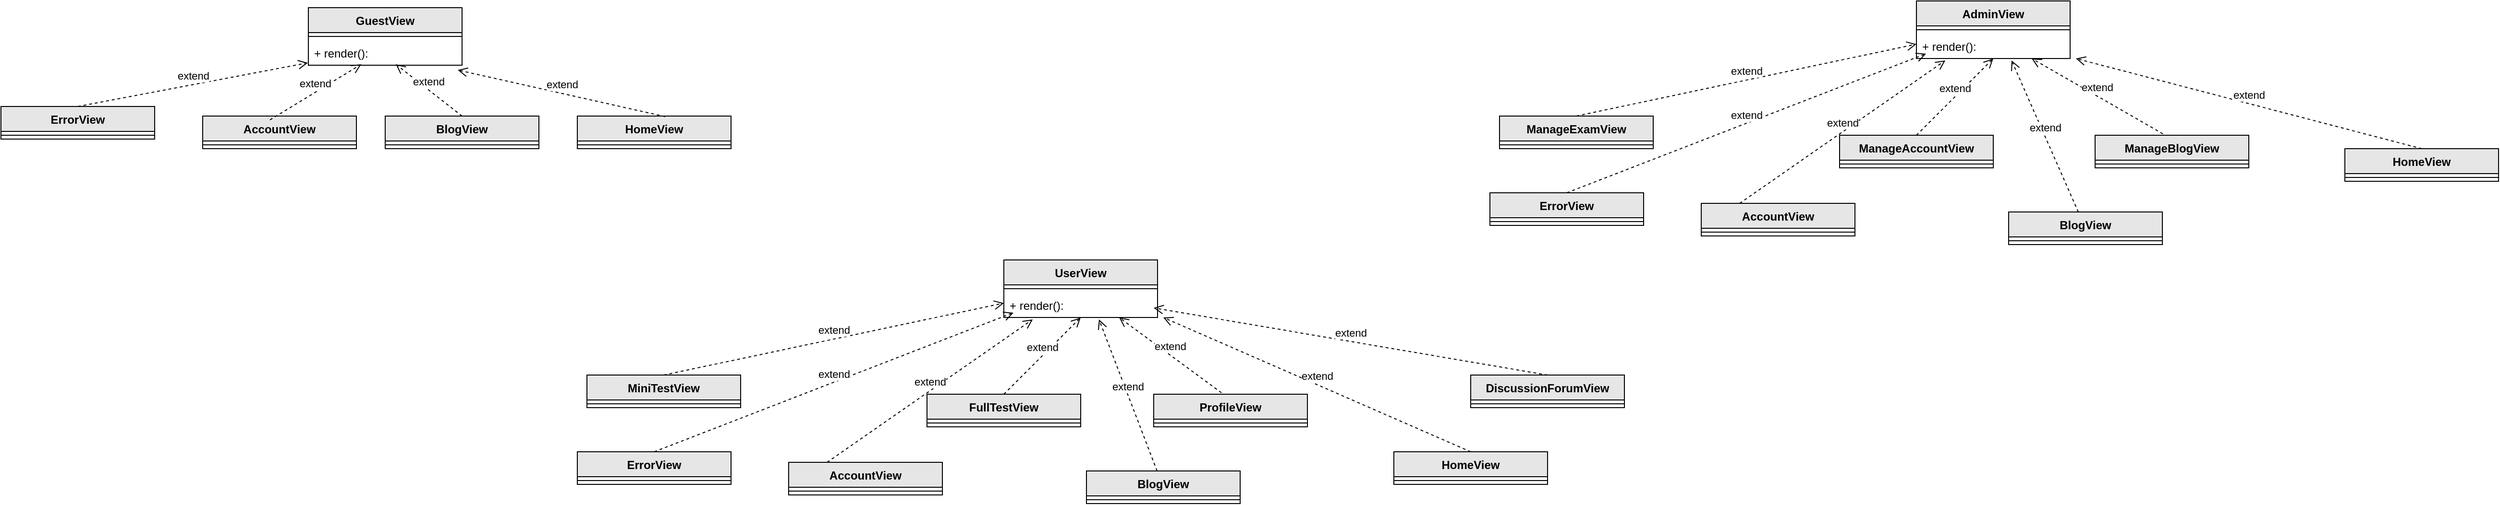 <mxfile version="20.0.4" type="google"><diagram id="C5RBs43oDa-KdzZeNtuy" name="Page-1"><mxGraphModel grid="1" page="1" gridSize="10" guides="1" tooltips="1" connect="1" arrows="1" fold="1" pageScale="1" pageWidth="827" pageHeight="1169" math="0" shadow="0"><root><mxCell id="WIyWlLk6GJQsqaUBKTNV-0"/><mxCell id="WIyWlLk6GJQsqaUBKTNV-1" parent="WIyWlLk6GJQsqaUBKTNV-0"/><mxCell id="NBAz4ZTxGO9m3H9l6TMG-24" value="ProfileView" style="swimlane;fontStyle=1;align=center;verticalAlign=top;childLayout=stackLayout;horizontal=1;startSize=26;horizontalStack=0;resizeParent=1;resizeParentMax=0;resizeLast=0;collapsible=1;marginBottom=0;fillColor=#E6E6E6;" vertex="1" parent="WIyWlLk6GJQsqaUBKTNV-1"><mxGeometry x="410" y="480" width="160" height="34" as="geometry"/></mxCell><mxCell id="NBAz4ZTxGO9m3H9l6TMG-25" value="" style="line;strokeWidth=1;fillColor=none;align=left;verticalAlign=middle;spacingTop=-1;spacingLeft=3;spacingRight=3;rotatable=0;labelPosition=right;points=[];portConstraint=eastwest;" vertex="1" parent="NBAz4ZTxGO9m3H9l6TMG-24"><mxGeometry y="26" width="160" height="8" as="geometry"/></mxCell><mxCell id="NBAz4ZTxGO9m3H9l6TMG-27" value="FullTestView" style="swimlane;fontStyle=1;align=center;verticalAlign=top;childLayout=stackLayout;horizontal=1;startSize=26;horizontalStack=0;resizeParent=1;resizeParentMax=0;resizeLast=0;collapsible=1;marginBottom=0;fillColor=#E6E6E6;" vertex="1" parent="WIyWlLk6GJQsqaUBKTNV-1"><mxGeometry x="174" y="480" width="160" height="34" as="geometry"/></mxCell><mxCell id="NBAz4ZTxGO9m3H9l6TMG-28" value="" style="line;strokeWidth=1;fillColor=none;align=left;verticalAlign=middle;spacingTop=-1;spacingLeft=3;spacingRight=3;rotatable=0;labelPosition=right;points=[];portConstraint=eastwest;" vertex="1" parent="NBAz4ZTxGO9m3H9l6TMG-27"><mxGeometry y="26" width="160" height="8" as="geometry"/></mxCell><mxCell id="NBAz4ZTxGO9m3H9l6TMG-30" value="MiniTestView" style="swimlane;fontStyle=1;align=center;verticalAlign=top;childLayout=stackLayout;horizontal=1;startSize=26;horizontalStack=0;resizeParent=1;resizeParentMax=0;resizeLast=0;collapsible=1;marginBottom=0;fillColor=#E6E6E6;" vertex="1" parent="WIyWlLk6GJQsqaUBKTNV-1"><mxGeometry x="-180" y="460" width="160" height="34" as="geometry"/></mxCell><mxCell id="NBAz4ZTxGO9m3H9l6TMG-31" value="" style="line;strokeWidth=1;fillColor=none;align=left;verticalAlign=middle;spacingTop=-1;spacingLeft=3;spacingRight=3;rotatable=0;labelPosition=right;points=[];portConstraint=eastwest;" vertex="1" parent="NBAz4ZTxGO9m3H9l6TMG-30"><mxGeometry y="26" width="160" height="8" as="geometry"/></mxCell><mxCell id="NBAz4ZTxGO9m3H9l6TMG-33" value="DiscussionForumView" style="swimlane;fontStyle=1;align=center;verticalAlign=top;childLayout=stackLayout;horizontal=1;startSize=26;horizontalStack=0;resizeParent=1;resizeParentMax=0;resizeLast=0;collapsible=1;marginBottom=0;fillColor=#E6E6E6;" vertex="1" parent="WIyWlLk6GJQsqaUBKTNV-1"><mxGeometry x="740" y="460" width="160" height="34" as="geometry"/></mxCell><mxCell id="NBAz4ZTxGO9m3H9l6TMG-34" value="" style="line;strokeWidth=1;fillColor=none;align=left;verticalAlign=middle;spacingTop=-1;spacingLeft=3;spacingRight=3;rotatable=0;labelPosition=right;points=[];portConstraint=eastwest;" vertex="1" parent="NBAz4ZTxGO9m3H9l6TMG-33"><mxGeometry y="26" width="160" height="8" as="geometry"/></mxCell><mxCell id="NBAz4ZTxGO9m3H9l6TMG-36" value="UserView" style="swimlane;fontStyle=1;align=center;verticalAlign=top;childLayout=stackLayout;horizontal=1;startSize=26;horizontalStack=0;resizeParent=1;resizeParentMax=0;resizeLast=0;collapsible=1;marginBottom=0;fillColor=#E6E6E6;" vertex="1" parent="WIyWlLk6GJQsqaUBKTNV-1"><mxGeometry x="254" y="340" width="160" height="60" as="geometry"/></mxCell><mxCell id="NBAz4ZTxGO9m3H9l6TMG-37" value="" style="line;strokeWidth=1;fillColor=none;align=left;verticalAlign=middle;spacingTop=-1;spacingLeft=3;spacingRight=3;rotatable=0;labelPosition=right;points=[];portConstraint=eastwest;" vertex="1" parent="NBAz4ZTxGO9m3H9l6TMG-36"><mxGeometry y="26" width="160" height="8" as="geometry"/></mxCell><mxCell id="NBAz4ZTxGO9m3H9l6TMG-51" value="+ render():" style="text;strokeColor=none;fillColor=none;align=left;verticalAlign=top;spacingLeft=4;spacingRight=4;overflow=hidden;rotatable=0;points=[[0,0.5],[1,0.5]];portConstraint=eastwest;" vertex="1" parent="NBAz4ZTxGO9m3H9l6TMG-36"><mxGeometry y="34" width="160" height="26" as="geometry"/></mxCell><mxCell id="NBAz4ZTxGO9m3H9l6TMG-39" value="extend" style="html=1;verticalAlign=bottom;endArrow=open;dashed=1;endSize=8;rounded=0;entryX=0.75;entryY=1;entryDx=0;entryDy=0;exitX=0.441;exitY=-0.044;exitDx=0;exitDy=0;exitPerimeter=0;" edge="1" parent="WIyWlLk6GJQsqaUBKTNV-1" source="NBAz4ZTxGO9m3H9l6TMG-24" target="NBAz4ZTxGO9m3H9l6TMG-36"><mxGeometry relative="1" as="geometry"><mxPoint x="460.005" y="466" as="sourcePoint"/><mxPoint x="330" y="400" as="targetPoint"/></mxGeometry></mxCell><mxCell id="NBAz4ZTxGO9m3H9l6TMG-40" value="extend" style="html=1;verticalAlign=bottom;endArrow=open;dashed=1;endSize=8;rounded=0;exitX=0.5;exitY=0;exitDx=0;exitDy=0;" edge="1" parent="WIyWlLk6GJQsqaUBKTNV-1" source="NBAz4ZTxGO9m3H9l6TMG-33"><mxGeometry relative="1" as="geometry"><mxPoint x="530.005" y="452" as="sourcePoint"/><mxPoint x="410" y="390" as="targetPoint"/></mxGeometry></mxCell><mxCell id="NBAz4ZTxGO9m3H9l6TMG-41" value="extend" style="html=1;verticalAlign=bottom;endArrow=open;dashed=1;endSize=8;rounded=0;entryX=0.5;entryY=1;entryDx=0;entryDy=0;exitX=0.5;exitY=0;exitDx=0;exitDy=0;" edge="1" parent="WIyWlLk6GJQsqaUBKTNV-1" source="NBAz4ZTxGO9m3H9l6TMG-27" target="NBAz4ZTxGO9m3H9l6TMG-36"><mxGeometry relative="1" as="geometry"><mxPoint x="390.005" y="476" as="sourcePoint"/><mxPoint x="300" y="404" as="targetPoint"/></mxGeometry></mxCell><mxCell id="NBAz4ZTxGO9m3H9l6TMG-42" value="extend" style="html=1;verticalAlign=bottom;endArrow=open;dashed=1;endSize=8;rounded=0;entryX=0;entryY=0.75;entryDx=0;entryDy=0;exitX=0.5;exitY=0;exitDx=0;exitDy=0;" edge="1" parent="WIyWlLk6GJQsqaUBKTNV-1" source="NBAz4ZTxGO9m3H9l6TMG-30" target="NBAz4ZTxGO9m3H9l6TMG-36"><mxGeometry relative="1" as="geometry"><mxPoint x="50" y="442" as="sourcePoint"/><mxPoint x="140" y="370" as="targetPoint"/></mxGeometry></mxCell><mxCell id="NBAz4ZTxGO9m3H9l6TMG-46" value="GuestView" style="swimlane;fontStyle=1;align=center;verticalAlign=top;childLayout=stackLayout;horizontal=1;startSize=26;horizontalStack=0;resizeParent=1;resizeParentMax=0;resizeLast=0;collapsible=1;marginBottom=0;fillColor=#E6E6E6;" vertex="1" parent="WIyWlLk6GJQsqaUBKTNV-1"><mxGeometry x="-470" y="77" width="160" height="60" as="geometry"/></mxCell><mxCell id="NBAz4ZTxGO9m3H9l6TMG-47" value="" style="line;strokeWidth=1;fillColor=none;align=left;verticalAlign=middle;spacingTop=-1;spacingLeft=3;spacingRight=3;rotatable=0;labelPosition=right;points=[];portConstraint=eastwest;" vertex="1" parent="NBAz4ZTxGO9m3H9l6TMG-46"><mxGeometry y="26" width="160" height="8" as="geometry"/></mxCell><mxCell id="NBAz4ZTxGO9m3H9l6TMG-45" value="+ render():" style="text;strokeColor=none;fillColor=none;align=left;verticalAlign=top;spacingLeft=4;spacingRight=4;overflow=hidden;rotatable=0;points=[[0,0.5],[1,0.5]];portConstraint=eastwest;" vertex="1" parent="NBAz4ZTxGO9m3H9l6TMG-46"><mxGeometry y="34" width="160" height="26" as="geometry"/></mxCell><mxCell id="NBAz4ZTxGO9m3H9l6TMG-49" value="extend" style="html=1;verticalAlign=bottom;endArrow=open;dashed=1;endSize=8;rounded=0;entryX=-0.003;entryY=0.904;entryDx=0;entryDy=0;exitX=0.5;exitY=0;exitDx=0;exitDy=0;entryPerimeter=0;" edge="1" parent="WIyWlLk6GJQsqaUBKTNV-1" source="NBAz4ZTxGO9m3H9l6TMG-52" target="NBAz4ZTxGO9m3H9l6TMG-45"><mxGeometry relative="1" as="geometry"><mxPoint x="-230" y="177" as="sourcePoint"/><mxPoint x="-70" y="237" as="targetPoint"/></mxGeometry></mxCell><mxCell id="NBAz4ZTxGO9m3H9l6TMG-52" value="ErrorView" style="swimlane;fontStyle=1;align=center;verticalAlign=top;childLayout=stackLayout;horizontal=1;startSize=26;horizontalStack=0;resizeParent=1;resizeParentMax=0;resizeLast=0;collapsible=1;marginBottom=0;fillColor=#E6E6E6;" vertex="1" parent="WIyWlLk6GJQsqaUBKTNV-1"><mxGeometry x="-790" y="180" width="160" height="34" as="geometry"/></mxCell><mxCell id="NBAz4ZTxGO9m3H9l6TMG-53" value="" style="line;strokeWidth=1;fillColor=none;align=left;verticalAlign=middle;spacingTop=-1;spacingLeft=3;spacingRight=3;rotatable=0;labelPosition=right;points=[];portConstraint=eastwest;" vertex="1" parent="NBAz4ZTxGO9m3H9l6TMG-52"><mxGeometry y="26" width="160" height="8" as="geometry"/></mxCell><mxCell id="NBAz4ZTxGO9m3H9l6TMG-55" value="AccountView" style="swimlane;fontStyle=1;align=center;verticalAlign=top;childLayout=stackLayout;horizontal=1;startSize=26;horizontalStack=0;resizeParent=1;resizeParentMax=0;resizeLast=0;collapsible=1;marginBottom=0;fillColor=#E6E6E6;" vertex="1" parent="WIyWlLk6GJQsqaUBKTNV-1"><mxGeometry x="-580" y="190" width="160" height="34" as="geometry"/></mxCell><mxCell id="NBAz4ZTxGO9m3H9l6TMG-56" value="" style="line;strokeWidth=1;fillColor=none;align=left;verticalAlign=middle;spacingTop=-1;spacingLeft=3;spacingRight=3;rotatable=0;labelPosition=right;points=[];portConstraint=eastwest;" vertex="1" parent="NBAz4ZTxGO9m3H9l6TMG-55"><mxGeometry y="26" width="160" height="8" as="geometry"/></mxCell><mxCell id="NBAz4ZTxGO9m3H9l6TMG-58" value="BlogView" style="swimlane;fontStyle=1;align=center;verticalAlign=top;childLayout=stackLayout;horizontal=1;startSize=26;horizontalStack=0;resizeParent=1;resizeParentMax=0;resizeLast=0;collapsible=1;marginBottom=0;fillColor=#E6E6E6;" vertex="1" parent="WIyWlLk6GJQsqaUBKTNV-1"><mxGeometry x="-390" y="190" width="160" height="34" as="geometry"/></mxCell><mxCell id="NBAz4ZTxGO9m3H9l6TMG-59" value="" style="line;strokeWidth=1;fillColor=none;align=left;verticalAlign=middle;spacingTop=-1;spacingLeft=3;spacingRight=3;rotatable=0;labelPosition=right;points=[];portConstraint=eastwest;" vertex="1" parent="NBAz4ZTxGO9m3H9l6TMG-58"><mxGeometry y="26" width="160" height="8" as="geometry"/></mxCell><mxCell id="NBAz4ZTxGO9m3H9l6TMG-60" value="HomeView" style="swimlane;fontStyle=1;align=center;verticalAlign=top;childLayout=stackLayout;horizontal=1;startSize=26;horizontalStack=0;resizeParent=1;resizeParentMax=0;resizeLast=0;collapsible=1;marginBottom=0;fillColor=#E6E6E6;" vertex="1" parent="WIyWlLk6GJQsqaUBKTNV-1"><mxGeometry x="-190" y="190" width="160" height="34" as="geometry"/></mxCell><mxCell id="NBAz4ZTxGO9m3H9l6TMG-61" value="" style="line;strokeWidth=1;fillColor=none;align=left;verticalAlign=middle;spacingTop=-1;spacingLeft=3;spacingRight=3;rotatable=0;labelPosition=right;points=[];portConstraint=eastwest;" vertex="1" parent="NBAz4ZTxGO9m3H9l6TMG-60"><mxGeometry y="26" width="160" height="8" as="geometry"/></mxCell><mxCell id="NBAz4ZTxGO9m3H9l6TMG-63" value="extend" style="html=1;verticalAlign=bottom;endArrow=open;dashed=1;endSize=8;rounded=0;entryX=0.344;entryY=0.962;entryDx=0;entryDy=0;exitX=0.438;exitY=0.117;exitDx=0;exitDy=0;entryPerimeter=0;exitPerimeter=0;" edge="1" parent="WIyWlLk6GJQsqaUBKTNV-1" source="NBAz4ZTxGO9m3H9l6TMG-55" target="NBAz4ZTxGO9m3H9l6TMG-45"><mxGeometry relative="1" as="geometry"><mxPoint x="-700" y="190" as="sourcePoint"/><mxPoint x="-380" y="147" as="targetPoint"/></mxGeometry></mxCell><mxCell id="NBAz4ZTxGO9m3H9l6TMG-64" value="extend" style="html=1;verticalAlign=bottom;endArrow=open;dashed=1;endSize=8;rounded=0;entryX=0.569;entryY=0.962;entryDx=0;entryDy=0;exitX=0.5;exitY=0;exitDx=0;exitDy=0;entryPerimeter=0;" edge="1" parent="WIyWlLk6GJQsqaUBKTNV-1" source="NBAz4ZTxGO9m3H9l6TMG-58" target="NBAz4ZTxGO9m3H9l6TMG-45"><mxGeometry relative="1" as="geometry"><mxPoint x="-690" y="200" as="sourcePoint"/><mxPoint x="-370" y="157" as="targetPoint"/></mxGeometry></mxCell><mxCell id="NBAz4ZTxGO9m3H9l6TMG-65" value="extend" style="html=1;verticalAlign=bottom;endArrow=open;dashed=1;endSize=8;rounded=0;exitX=0.572;exitY=0.017;exitDx=0;exitDy=0;entryX=0.972;entryY=1.193;entryDx=0;entryDy=0;entryPerimeter=0;exitPerimeter=0;" edge="1" parent="WIyWlLk6GJQsqaUBKTNV-1" source="NBAz4ZTxGO9m3H9l6TMG-60" target="NBAz4ZTxGO9m3H9l6TMG-45"><mxGeometry relative="1" as="geometry"><mxPoint x="-680" y="210" as="sourcePoint"/><mxPoint x="-360" y="167" as="targetPoint"/></mxGeometry></mxCell><mxCell id="NBAz4ZTxGO9m3H9l6TMG-66" value="ErrorView" style="swimlane;fontStyle=1;align=center;verticalAlign=top;childLayout=stackLayout;horizontal=1;startSize=26;horizontalStack=0;resizeParent=1;resizeParentMax=0;resizeLast=0;collapsible=1;marginBottom=0;fillColor=#E6E6E6;" vertex="1" parent="WIyWlLk6GJQsqaUBKTNV-1"><mxGeometry x="-190" y="540" width="160" height="34" as="geometry"/></mxCell><mxCell id="NBAz4ZTxGO9m3H9l6TMG-67" value="" style="line;strokeWidth=1;fillColor=none;align=left;verticalAlign=middle;spacingTop=-1;spacingLeft=3;spacingRight=3;rotatable=0;labelPosition=right;points=[];portConstraint=eastwest;" vertex="1" parent="NBAz4ZTxGO9m3H9l6TMG-66"><mxGeometry y="26" width="160" height="8" as="geometry"/></mxCell><mxCell id="NBAz4ZTxGO9m3H9l6TMG-68" value="AccountView" style="swimlane;fontStyle=1;align=center;verticalAlign=top;childLayout=stackLayout;horizontal=1;startSize=26;horizontalStack=0;resizeParent=1;resizeParentMax=0;resizeLast=0;collapsible=1;marginBottom=0;fillColor=#E6E6E6;" vertex="1" parent="WIyWlLk6GJQsqaUBKTNV-1"><mxGeometry x="30" y="551" width="160" height="34" as="geometry"/></mxCell><mxCell id="NBAz4ZTxGO9m3H9l6TMG-69" value="" style="line;strokeWidth=1;fillColor=none;align=left;verticalAlign=middle;spacingTop=-1;spacingLeft=3;spacingRight=3;rotatable=0;labelPosition=right;points=[];portConstraint=eastwest;" vertex="1" parent="NBAz4ZTxGO9m3H9l6TMG-68"><mxGeometry y="26" width="160" height="8" as="geometry"/></mxCell><mxCell id="NBAz4ZTxGO9m3H9l6TMG-70" value="BlogView" style="swimlane;fontStyle=1;align=center;verticalAlign=top;childLayout=stackLayout;horizontal=1;startSize=26;horizontalStack=0;resizeParent=1;resizeParentMax=0;resizeLast=0;collapsible=1;marginBottom=0;fillColor=#E6E6E6;" vertex="1" parent="WIyWlLk6GJQsqaUBKTNV-1"><mxGeometry x="340" y="560" width="160" height="34" as="geometry"/></mxCell><mxCell id="NBAz4ZTxGO9m3H9l6TMG-71" value="" style="line;strokeWidth=1;fillColor=none;align=left;verticalAlign=middle;spacingTop=-1;spacingLeft=3;spacingRight=3;rotatable=0;labelPosition=right;points=[];portConstraint=eastwest;" vertex="1" parent="NBAz4ZTxGO9m3H9l6TMG-70"><mxGeometry y="26" width="160" height="8" as="geometry"/></mxCell><mxCell id="NBAz4ZTxGO9m3H9l6TMG-72" value="HomeView" style="swimlane;fontStyle=1;align=center;verticalAlign=top;childLayout=stackLayout;horizontal=1;startSize=26;horizontalStack=0;resizeParent=1;resizeParentMax=0;resizeLast=0;collapsible=1;marginBottom=0;fillColor=#E6E6E6;" vertex="1" parent="WIyWlLk6GJQsqaUBKTNV-1"><mxGeometry x="660" y="540" width="160" height="34" as="geometry"/></mxCell><mxCell id="NBAz4ZTxGO9m3H9l6TMG-73" value="" style="line;strokeWidth=1;fillColor=none;align=left;verticalAlign=middle;spacingTop=-1;spacingLeft=3;spacingRight=3;rotatable=0;labelPosition=right;points=[];portConstraint=eastwest;" vertex="1" parent="NBAz4ZTxGO9m3H9l6TMG-72"><mxGeometry y="26" width="160" height="8" as="geometry"/></mxCell><mxCell id="NBAz4ZTxGO9m3H9l6TMG-75" value="extend" style="html=1;verticalAlign=bottom;endArrow=open;dashed=1;endSize=8;rounded=0;entryX=0;entryY=0.75;entryDx=0;entryDy=0;exitX=0.5;exitY=0;exitDx=0;exitDy=0;" edge="1" parent="WIyWlLk6GJQsqaUBKTNV-1" source="NBAz4ZTxGO9m3H9l6TMG-66"><mxGeometry relative="1" as="geometry"><mxPoint x="-90" y="470" as="sourcePoint"/><mxPoint x="264" y="395" as="targetPoint"/></mxGeometry></mxCell><mxCell id="NBAz4ZTxGO9m3H9l6TMG-76" value="extend" style="html=1;verticalAlign=bottom;endArrow=open;dashed=1;endSize=8;rounded=0;entryX=0.188;entryY=1.078;entryDx=0;entryDy=0;entryPerimeter=0;exitX=0.25;exitY=0;exitDx=0;exitDy=0;" edge="1" parent="WIyWlLk6GJQsqaUBKTNV-1" source="NBAz4ZTxGO9m3H9l6TMG-68" target="NBAz4ZTxGO9m3H9l6TMG-51"><mxGeometry relative="1" as="geometry"><mxPoint x="250" y="476" as="sourcePoint"/><mxPoint x="344" y="410" as="targetPoint"/></mxGeometry></mxCell><mxCell id="NBAz4ZTxGO9m3H9l6TMG-77" value="extend" style="html=1;verticalAlign=bottom;endArrow=open;dashed=1;endSize=8;rounded=0;entryX=0.619;entryY=1.078;entryDx=0;entryDy=0;entryPerimeter=0;" edge="1" parent="WIyWlLk6GJQsqaUBKTNV-1" source="NBAz4ZTxGO9m3H9l6TMG-70" target="NBAz4ZTxGO9m3H9l6TMG-51"><mxGeometry relative="1" as="geometry"><mxPoint x="80" y="561" as="sourcePoint"/><mxPoint x="294.08" y="412.028" as="targetPoint"/></mxGeometry></mxCell><mxCell id="NBAz4ZTxGO9m3H9l6TMG-78" value="extend" style="html=1;verticalAlign=bottom;endArrow=open;dashed=1;endSize=8;rounded=0;exitX=0.5;exitY=0;exitDx=0;exitDy=0;" edge="1" parent="WIyWlLk6GJQsqaUBKTNV-1" source="NBAz4ZTxGO9m3H9l6TMG-72"><mxGeometry relative="1" as="geometry"><mxPoint x="830" y="470" as="sourcePoint"/><mxPoint x="420" y="400" as="targetPoint"/></mxGeometry></mxCell><mxCell id="NBAz4ZTxGO9m3H9l6TMG-79" value="ManageBlogView" style="swimlane;fontStyle=1;align=center;verticalAlign=top;childLayout=stackLayout;horizontal=1;startSize=26;horizontalStack=0;resizeParent=1;resizeParentMax=0;resizeLast=0;collapsible=1;marginBottom=0;fillColor=#E6E6E6;" vertex="1" parent="WIyWlLk6GJQsqaUBKTNV-1"><mxGeometry x="1390" y="210" width="160" height="34" as="geometry"/></mxCell><mxCell id="NBAz4ZTxGO9m3H9l6TMG-80" value="" style="line;strokeWidth=1;fillColor=none;align=left;verticalAlign=middle;spacingTop=-1;spacingLeft=3;spacingRight=3;rotatable=0;labelPosition=right;points=[];portConstraint=eastwest;" vertex="1" parent="NBAz4ZTxGO9m3H9l6TMG-79"><mxGeometry y="26" width="160" height="8" as="geometry"/></mxCell><mxCell id="NBAz4ZTxGO9m3H9l6TMG-81" value="ManageAccountView" style="swimlane;fontStyle=1;align=center;verticalAlign=top;childLayout=stackLayout;horizontal=1;startSize=26;horizontalStack=0;resizeParent=1;resizeParentMax=0;resizeLast=0;collapsible=1;marginBottom=0;fillColor=#E6E6E6;" vertex="1" parent="WIyWlLk6GJQsqaUBKTNV-1"><mxGeometry x="1124" y="210" width="160" height="34" as="geometry"/></mxCell><mxCell id="NBAz4ZTxGO9m3H9l6TMG-82" value="" style="line;strokeWidth=1;fillColor=none;align=left;verticalAlign=middle;spacingTop=-1;spacingLeft=3;spacingRight=3;rotatable=0;labelPosition=right;points=[];portConstraint=eastwest;" vertex="1" parent="NBAz4ZTxGO9m3H9l6TMG-81"><mxGeometry y="26" width="160" height="8" as="geometry"/></mxCell><mxCell id="NBAz4ZTxGO9m3H9l6TMG-83" value="ManageExamView" style="swimlane;fontStyle=1;align=center;verticalAlign=top;childLayout=stackLayout;horizontal=1;startSize=26;horizontalStack=0;resizeParent=1;resizeParentMax=0;resizeLast=0;collapsible=1;marginBottom=0;fillColor=#E6E6E6;" vertex="1" parent="WIyWlLk6GJQsqaUBKTNV-1"><mxGeometry x="770" y="190" width="160" height="34" as="geometry"/></mxCell><mxCell id="NBAz4ZTxGO9m3H9l6TMG-84" value="" style="line;strokeWidth=1;fillColor=none;align=left;verticalAlign=middle;spacingTop=-1;spacingLeft=3;spacingRight=3;rotatable=0;labelPosition=right;points=[];portConstraint=eastwest;" vertex="1" parent="NBAz4ZTxGO9m3H9l6TMG-83"><mxGeometry y="26" width="160" height="8" as="geometry"/></mxCell><mxCell id="NBAz4ZTxGO9m3H9l6TMG-87" value="AdminView" style="swimlane;fontStyle=1;align=center;verticalAlign=top;childLayout=stackLayout;horizontal=1;startSize=26;horizontalStack=0;resizeParent=1;resizeParentMax=0;resizeLast=0;collapsible=1;marginBottom=0;fillColor=#E6E6E6;" vertex="1" parent="WIyWlLk6GJQsqaUBKTNV-1"><mxGeometry x="1204" y="70" width="160" height="60" as="geometry"/></mxCell><mxCell id="NBAz4ZTxGO9m3H9l6TMG-88" value="" style="line;strokeWidth=1;fillColor=none;align=left;verticalAlign=middle;spacingTop=-1;spacingLeft=3;spacingRight=3;rotatable=0;labelPosition=right;points=[];portConstraint=eastwest;" vertex="1" parent="NBAz4ZTxGO9m3H9l6TMG-87"><mxGeometry y="26" width="160" height="8" as="geometry"/></mxCell><mxCell id="NBAz4ZTxGO9m3H9l6TMG-89" value="+ render():" style="text;strokeColor=none;fillColor=none;align=left;verticalAlign=top;spacingLeft=4;spacingRight=4;overflow=hidden;rotatable=0;points=[[0,0.5],[1,0.5]];portConstraint=eastwest;" vertex="1" parent="NBAz4ZTxGO9m3H9l6TMG-87"><mxGeometry y="34" width="160" height="26" as="geometry"/></mxCell><mxCell id="NBAz4ZTxGO9m3H9l6TMG-90" value="extend" style="html=1;verticalAlign=bottom;endArrow=open;dashed=1;endSize=8;rounded=0;entryX=0.75;entryY=1;entryDx=0;entryDy=0;exitX=0.441;exitY=-0.044;exitDx=0;exitDy=0;exitPerimeter=0;" edge="1" parent="WIyWlLk6GJQsqaUBKTNV-1" source="NBAz4ZTxGO9m3H9l6TMG-79" target="NBAz4ZTxGO9m3H9l6TMG-87"><mxGeometry relative="1" as="geometry"><mxPoint x="1410.005" y="196" as="sourcePoint"/><mxPoint x="1280" y="130" as="targetPoint"/></mxGeometry></mxCell><mxCell id="NBAz4ZTxGO9m3H9l6TMG-92" value="extend" style="html=1;verticalAlign=bottom;endArrow=open;dashed=1;endSize=8;rounded=0;entryX=0.5;entryY=1;entryDx=0;entryDy=0;exitX=0.5;exitY=0;exitDx=0;exitDy=0;" edge="1" parent="WIyWlLk6GJQsqaUBKTNV-1" source="NBAz4ZTxGO9m3H9l6TMG-81" target="NBAz4ZTxGO9m3H9l6TMG-87"><mxGeometry relative="1" as="geometry"><mxPoint x="1340.005" y="206" as="sourcePoint"/><mxPoint x="1250" y="134" as="targetPoint"/></mxGeometry></mxCell><mxCell id="NBAz4ZTxGO9m3H9l6TMG-93" value="extend" style="html=1;verticalAlign=bottom;endArrow=open;dashed=1;endSize=8;rounded=0;entryX=0;entryY=0.75;entryDx=0;entryDy=0;exitX=0.5;exitY=0;exitDx=0;exitDy=0;" edge="1" parent="WIyWlLk6GJQsqaUBKTNV-1" source="NBAz4ZTxGO9m3H9l6TMG-83" target="NBAz4ZTxGO9m3H9l6TMG-87"><mxGeometry relative="1" as="geometry"><mxPoint x="1000" y="172" as="sourcePoint"/><mxPoint x="1090" y="100" as="targetPoint"/></mxGeometry></mxCell><mxCell id="NBAz4ZTxGO9m3H9l6TMG-94" value="ErrorView" style="swimlane;fontStyle=1;align=center;verticalAlign=top;childLayout=stackLayout;horizontal=1;startSize=26;horizontalStack=0;resizeParent=1;resizeParentMax=0;resizeLast=0;collapsible=1;marginBottom=0;fillColor=#E6E6E6;" vertex="1" parent="WIyWlLk6GJQsqaUBKTNV-1"><mxGeometry x="760" y="270" width="160" height="34" as="geometry"/></mxCell><mxCell id="NBAz4ZTxGO9m3H9l6TMG-95" value="" style="line;strokeWidth=1;fillColor=none;align=left;verticalAlign=middle;spacingTop=-1;spacingLeft=3;spacingRight=3;rotatable=0;labelPosition=right;points=[];portConstraint=eastwest;" vertex="1" parent="NBAz4ZTxGO9m3H9l6TMG-94"><mxGeometry y="26" width="160" height="8" as="geometry"/></mxCell><mxCell id="NBAz4ZTxGO9m3H9l6TMG-96" value="AccountView" style="swimlane;fontStyle=1;align=center;verticalAlign=top;childLayout=stackLayout;horizontal=1;startSize=26;horizontalStack=0;resizeParent=1;resizeParentMax=0;resizeLast=0;collapsible=1;marginBottom=0;fillColor=#E6E6E6;" vertex="1" parent="WIyWlLk6GJQsqaUBKTNV-1"><mxGeometry x="980" y="281" width="160" height="34" as="geometry"/></mxCell><mxCell id="NBAz4ZTxGO9m3H9l6TMG-97" value="" style="line;strokeWidth=1;fillColor=none;align=left;verticalAlign=middle;spacingTop=-1;spacingLeft=3;spacingRight=3;rotatable=0;labelPosition=right;points=[];portConstraint=eastwest;" vertex="1" parent="NBAz4ZTxGO9m3H9l6TMG-96"><mxGeometry y="26" width="160" height="8" as="geometry"/></mxCell><mxCell id="NBAz4ZTxGO9m3H9l6TMG-98" value="BlogView" style="swimlane;fontStyle=1;align=center;verticalAlign=top;childLayout=stackLayout;horizontal=1;startSize=26;horizontalStack=0;resizeParent=1;resizeParentMax=0;resizeLast=0;collapsible=1;marginBottom=0;fillColor=#E6E6E6;" vertex="1" parent="WIyWlLk6GJQsqaUBKTNV-1"><mxGeometry x="1300" y="290" width="160" height="34" as="geometry"/></mxCell><mxCell id="NBAz4ZTxGO9m3H9l6TMG-99" value="" style="line;strokeWidth=1;fillColor=none;align=left;verticalAlign=middle;spacingTop=-1;spacingLeft=3;spacingRight=3;rotatable=0;labelPosition=right;points=[];portConstraint=eastwest;" vertex="1" parent="NBAz4ZTxGO9m3H9l6TMG-98"><mxGeometry y="26" width="160" height="8" as="geometry"/></mxCell><mxCell id="NBAz4ZTxGO9m3H9l6TMG-100" value="HomeView" style="swimlane;fontStyle=1;align=center;verticalAlign=top;childLayout=stackLayout;horizontal=1;startSize=26;horizontalStack=0;resizeParent=1;resizeParentMax=0;resizeLast=0;collapsible=1;marginBottom=0;fillColor=#E6E6E6;" vertex="1" parent="WIyWlLk6GJQsqaUBKTNV-1"><mxGeometry x="1650" y="224" width="160" height="34" as="geometry"/></mxCell><mxCell id="NBAz4ZTxGO9m3H9l6TMG-101" value="" style="line;strokeWidth=1;fillColor=none;align=left;verticalAlign=middle;spacingTop=-1;spacingLeft=3;spacingRight=3;rotatable=0;labelPosition=right;points=[];portConstraint=eastwest;" vertex="1" parent="NBAz4ZTxGO9m3H9l6TMG-100"><mxGeometry y="26" width="160" height="8" as="geometry"/></mxCell><mxCell id="NBAz4ZTxGO9m3H9l6TMG-102" value="extend" style="html=1;verticalAlign=bottom;endArrow=open;dashed=1;endSize=8;rounded=0;entryX=0;entryY=0.75;entryDx=0;entryDy=0;exitX=0.5;exitY=0;exitDx=0;exitDy=0;" edge="1" parent="WIyWlLk6GJQsqaUBKTNV-1" source="NBAz4ZTxGO9m3H9l6TMG-94"><mxGeometry relative="1" as="geometry"><mxPoint x="860" y="200" as="sourcePoint"/><mxPoint x="1214" y="125" as="targetPoint"/></mxGeometry></mxCell><mxCell id="NBAz4ZTxGO9m3H9l6TMG-103" value="extend" style="html=1;verticalAlign=bottom;endArrow=open;dashed=1;endSize=8;rounded=0;entryX=0.188;entryY=1.078;entryDx=0;entryDy=0;entryPerimeter=0;exitX=0.25;exitY=0;exitDx=0;exitDy=0;" edge="1" parent="WIyWlLk6GJQsqaUBKTNV-1" source="NBAz4ZTxGO9m3H9l6TMG-96" target="NBAz4ZTxGO9m3H9l6TMG-89"><mxGeometry relative="1" as="geometry"><mxPoint x="1200" y="206" as="sourcePoint"/><mxPoint x="1294" y="140" as="targetPoint"/></mxGeometry></mxCell><mxCell id="NBAz4ZTxGO9m3H9l6TMG-104" value="extend" style="html=1;verticalAlign=bottom;endArrow=open;dashed=1;endSize=8;rounded=0;entryX=0.619;entryY=1.078;entryDx=0;entryDy=0;entryPerimeter=0;" edge="1" parent="WIyWlLk6GJQsqaUBKTNV-1" source="NBAz4ZTxGO9m3H9l6TMG-98" target="NBAz4ZTxGO9m3H9l6TMG-89"><mxGeometry relative="1" as="geometry"><mxPoint x="1030" y="291" as="sourcePoint"/><mxPoint x="1244.08" y="142.028" as="targetPoint"/></mxGeometry></mxCell><mxCell id="NBAz4ZTxGO9m3H9l6TMG-105" value="extend" style="html=1;verticalAlign=bottom;endArrow=open;dashed=1;endSize=8;rounded=0;exitX=0.5;exitY=0;exitDx=0;exitDy=0;" edge="1" parent="WIyWlLk6GJQsqaUBKTNV-1" source="NBAz4ZTxGO9m3H9l6TMG-100"><mxGeometry relative="1" as="geometry"><mxPoint x="1780" y="200" as="sourcePoint"/><mxPoint x="1370" y="130" as="targetPoint"/></mxGeometry></mxCell></root></mxGraphModel></diagram></mxfile>